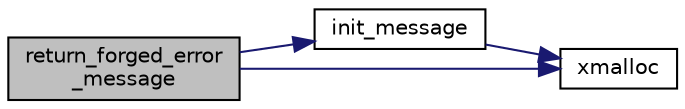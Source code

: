 digraph "return_forged_error_message"
{
 // LATEX_PDF_SIZE
  edge [fontname="Helvetica",fontsize="10",labelfontname="Helvetica",labelfontsize="10"];
  node [fontname="Helvetica",fontsize="10",shape=record];
  rankdir="LR";
  Node1 [label="return_forged_error\l_message",height=0.2,width=0.4,color="black", fillcolor="grey75", style="filled", fontcolor="black",tooltip=" "];
  Node1 -> Node2 [color="midnightblue",fontsize="10",style="solid",fontname="Helvetica"];
  Node2 [label="init_message",height=0.2,width=0.4,color="black", fillcolor="white", style="filled",URL="$message_8h.html#a2949ade165d1040b2cb63f5d680f9914",tooltip="Initializes a struct message with the param status code affected."];
  Node2 -> Node3 [color="midnightblue",fontsize="10",style="solid",fontname="Helvetica"];
  Node3 [label="xmalloc",height=0.2,width=0.4,color="black", fillcolor="white", style="filled",URL="$epoll__server_2utils_2xalloc_8c.html#a42ccfa6fc49cc4ce90cc44cd05052490",tooltip="Malloc wrapper that exit on failure."];
  Node1 -> Node3 [color="midnightblue",fontsize="10",style="solid",fontname="Helvetica"];
}
